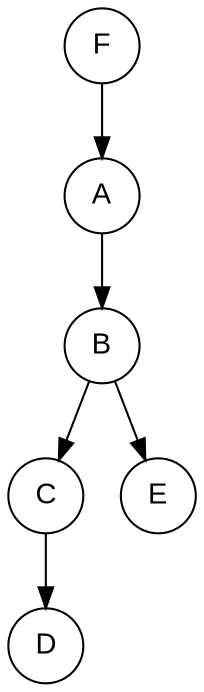 digraph G {
graph [ dpi = 200 ]
node [fontname=Arial ];
node [shape=circle];
edge [arrowsize=1];
nodeA [label="A"];
nodeF -> nodeA;
nodeB [label="B"];
nodeA -> nodeB;
nodeC [label="C"];
nodeB -> nodeC;
nodeD [label="D"];
nodeC -> nodeD;
nodeE [label="E"];
nodeB -> nodeE;
nodeF [label="F"];
}